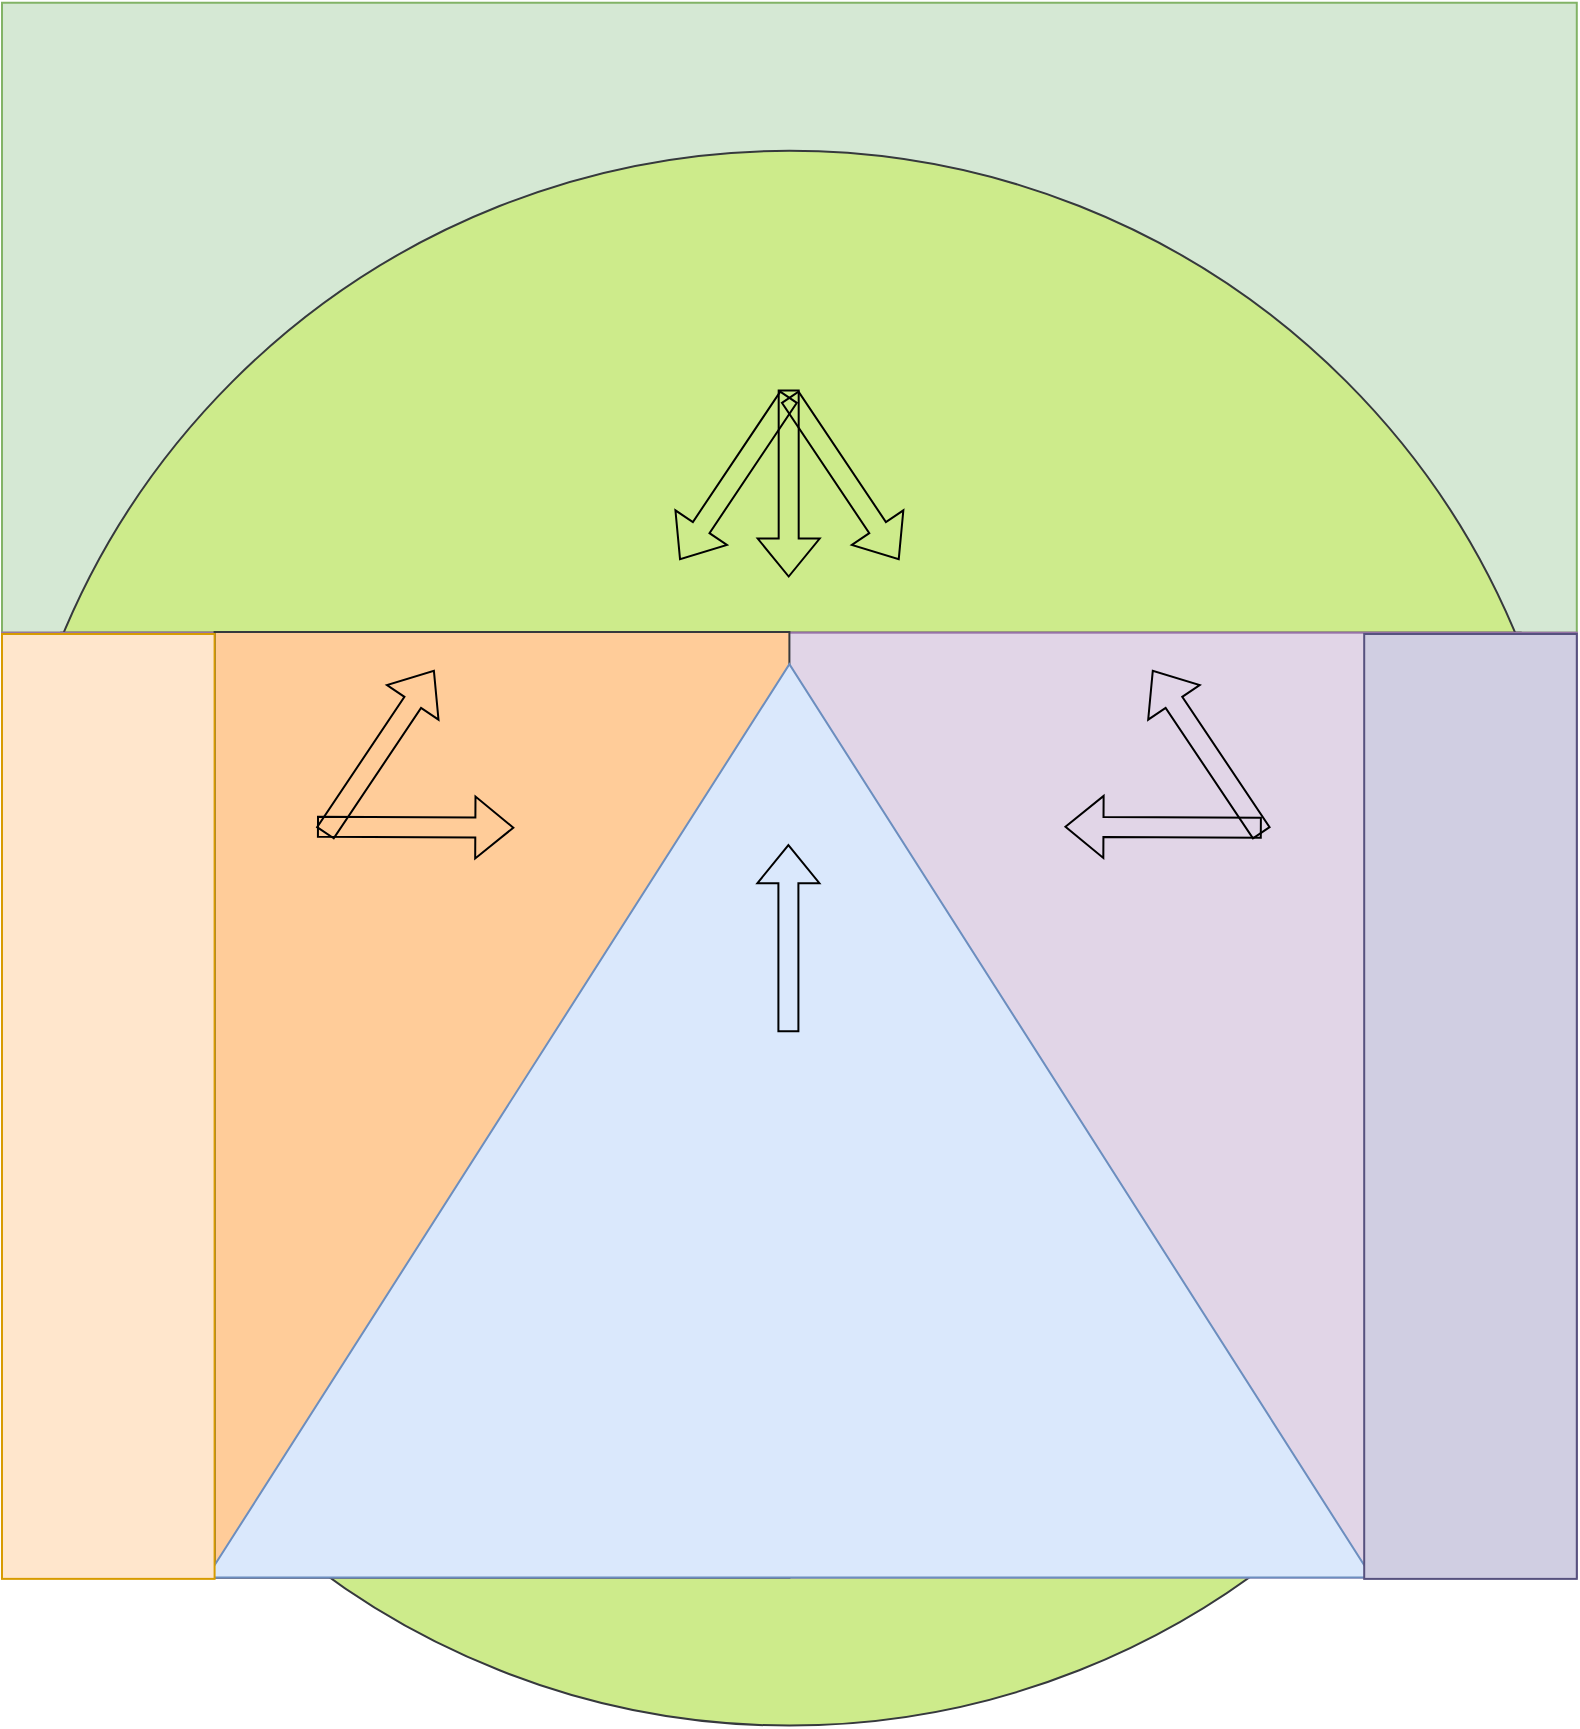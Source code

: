 <mxfile version="22.1.21" type="github">
  <diagram name="Page-1" id="8oL-0W5mN_9sOhNC9saK">
    <mxGraphModel dx="1434" dy="792" grid="1" gridSize="3.937" guides="1" tooltips="1" connect="1" arrows="1" fold="1" page="1" pageScale="1" pageWidth="1169" pageHeight="827" math="0" shadow="0">
      <root>
        <mxCell id="0" />
        <mxCell id="1" parent="0" />
        <mxCell id="4mZQjoWjkOcpq9uiOIkF-7" value="" style="rounded=0;whiteSpace=wrap;html=1;fillColor=#d5e8d4;strokeColor=#82b366;" vertex="1" parent="1">
          <mxGeometry y="39.37" width="787.4" height="314.96" as="geometry" />
        </mxCell>
        <mxCell id="4mZQjoWjkOcpq9uiOIkF-11" value="" style="ellipse;whiteSpace=wrap;html=1;aspect=fixed;fillColor=#cdeb8b;strokeColor=#36393d;" vertex="1" parent="1">
          <mxGeometry x="7.105e-15" y="113.37" width="787.4" height="787.41" as="geometry" />
        </mxCell>
        <mxCell id="4mZQjoWjkOcpq9uiOIkF-19" value="" style="endArrow=none;html=1;rounded=0;exitX=0.037;exitY=0.306;exitDx=0;exitDy=0;exitPerimeter=0;entryX=0.965;entryY=0.306;entryDx=0;entryDy=0;entryPerimeter=0;" edge="1" parent="1" source="4mZQjoWjkOcpq9uiOIkF-11" target="4mZQjoWjkOcpq9uiOIkF-11">
          <mxGeometry width="50" height="50" relative="1" as="geometry">
            <mxPoint x="390" y="369.37" as="sourcePoint" />
            <mxPoint x="440" y="319.37" as="targetPoint" />
          </mxGeometry>
        </mxCell>
        <mxCell id="4mZQjoWjkOcpq9uiOIkF-21" value="" style="rounded=0;whiteSpace=wrap;html=1;fillColor=#e1d5e7;strokeColor=#9673a6;" vertex="1" parent="1">
          <mxGeometry y="354.33" width="787.4" height="472.44" as="geometry" />
        </mxCell>
        <mxCell id="4mZQjoWjkOcpq9uiOIkF-47" value="" style="rounded=0;whiteSpace=wrap;html=1;fillColor=#ffcc99;strokeColor=#36393d;" vertex="1" parent="1">
          <mxGeometry x="106.3" y="354" width="287.4" height="472.77" as="geometry" />
        </mxCell>
        <mxCell id="4mZQjoWjkOcpq9uiOIkF-26" value="" style="triangle;whiteSpace=wrap;html=1;rotation=-90;fillColor=#dae8fc;strokeColor=#6c8ebf;" vertex="1" parent="1">
          <mxGeometry x="165.35" y="307.09" width="456.692" height="582.676" as="geometry" />
        </mxCell>
        <mxCell id="4mZQjoWjkOcpq9uiOIkF-28" value="" style="rounded=0;whiteSpace=wrap;html=1;fillColor=#d0cee2;strokeColor=#56517e;" vertex="1" parent="1">
          <mxGeometry x="681.1" y="355" width="106.299" height="472.44" as="geometry" />
        </mxCell>
        <mxCell id="4mZQjoWjkOcpq9uiOIkF-30" value="" style="shape=flexArrow;endArrow=classic;html=1;rounded=0;" edge="1" parent="1">
          <mxGeometry width="50" height="50" relative="1" as="geometry">
            <mxPoint x="393.2" y="554.08" as="sourcePoint" />
            <mxPoint x="393.2" y="460.08" as="targetPoint" />
          </mxGeometry>
        </mxCell>
        <mxCell id="4mZQjoWjkOcpq9uiOIkF-31" value="" style="shape=flexArrow;endArrow=classic;html=1;rounded=0;" edge="1" parent="1">
          <mxGeometry width="50" height="50" relative="1" as="geometry">
            <mxPoint x="393.347" y="232.767" as="sourcePoint" />
            <mxPoint x="393.347" y="326.767" as="targetPoint" />
          </mxGeometry>
        </mxCell>
        <mxCell id="4mZQjoWjkOcpq9uiOIkF-32" value="" style="shape=flexArrow;endArrow=classic;html=1;rounded=0;" edge="1" parent="1">
          <mxGeometry width="50" height="50" relative="1" as="geometry">
            <mxPoint x="393.85" y="236.22" as="sourcePoint" />
            <mxPoint x="448.654" y="317.994" as="targetPoint" />
          </mxGeometry>
        </mxCell>
        <mxCell id="4mZQjoWjkOcpq9uiOIkF-33" value="" style="shape=flexArrow;endArrow=classic;html=1;rounded=0;" edge="1" parent="1">
          <mxGeometry width="50" height="50" relative="1" as="geometry">
            <mxPoint x="393.541" y="236.217" as="sourcePoint" />
            <mxPoint x="338.737" y="317.991" as="targetPoint" />
          </mxGeometry>
        </mxCell>
        <mxCell id="4mZQjoWjkOcpq9uiOIkF-34" value="" style="shape=flexArrow;endArrow=classic;html=1;rounded=0;" edge="1" parent="1">
          <mxGeometry width="50" height="50" relative="1" as="geometry">
            <mxPoint x="629.92" y="451.84" as="sourcePoint" />
            <mxPoint x="531.237" y="451.357" as="targetPoint" />
          </mxGeometry>
        </mxCell>
        <mxCell id="4mZQjoWjkOcpq9uiOIkF-41" value="" style="shape=flexArrow;endArrow=classic;html=1;rounded=0;" edge="1" parent="1">
          <mxGeometry width="50" height="50" relative="1" as="geometry">
            <mxPoint x="157.484" y="451.364" as="sourcePoint" />
            <mxPoint x="256.167" y="451.847" as="targetPoint" />
          </mxGeometry>
        </mxCell>
        <mxCell id="4mZQjoWjkOcpq9uiOIkF-42" value="" style="shape=flexArrow;endArrow=classic;html=1;rounded=0;" edge="1" parent="1">
          <mxGeometry width="50" height="50" relative="1" as="geometry">
            <mxPoint x="161.424" y="454.778" as="sourcePoint" />
            <mxPoint x="216.228" y="373.004" as="targetPoint" />
          </mxGeometry>
        </mxCell>
        <mxCell id="4mZQjoWjkOcpq9uiOIkF-44" value="" style="shape=flexArrow;endArrow=classic;html=1;rounded=0;" edge="1" parent="1">
          <mxGeometry width="50" height="50" relative="1" as="geometry">
            <mxPoint x="629.918" y="454.778" as="sourcePoint" />
            <mxPoint x="575.114" y="373.004" as="targetPoint" />
          </mxGeometry>
        </mxCell>
        <mxCell id="4mZQjoWjkOcpq9uiOIkF-45" value="" style="rounded=0;whiteSpace=wrap;html=1;fillColor=#ffe6cc;strokeColor=#d79b00;" vertex="1" parent="1">
          <mxGeometry x="-0.003" y="354.997" width="106.299" height="472.44" as="geometry" />
        </mxCell>
      </root>
    </mxGraphModel>
  </diagram>
</mxfile>

